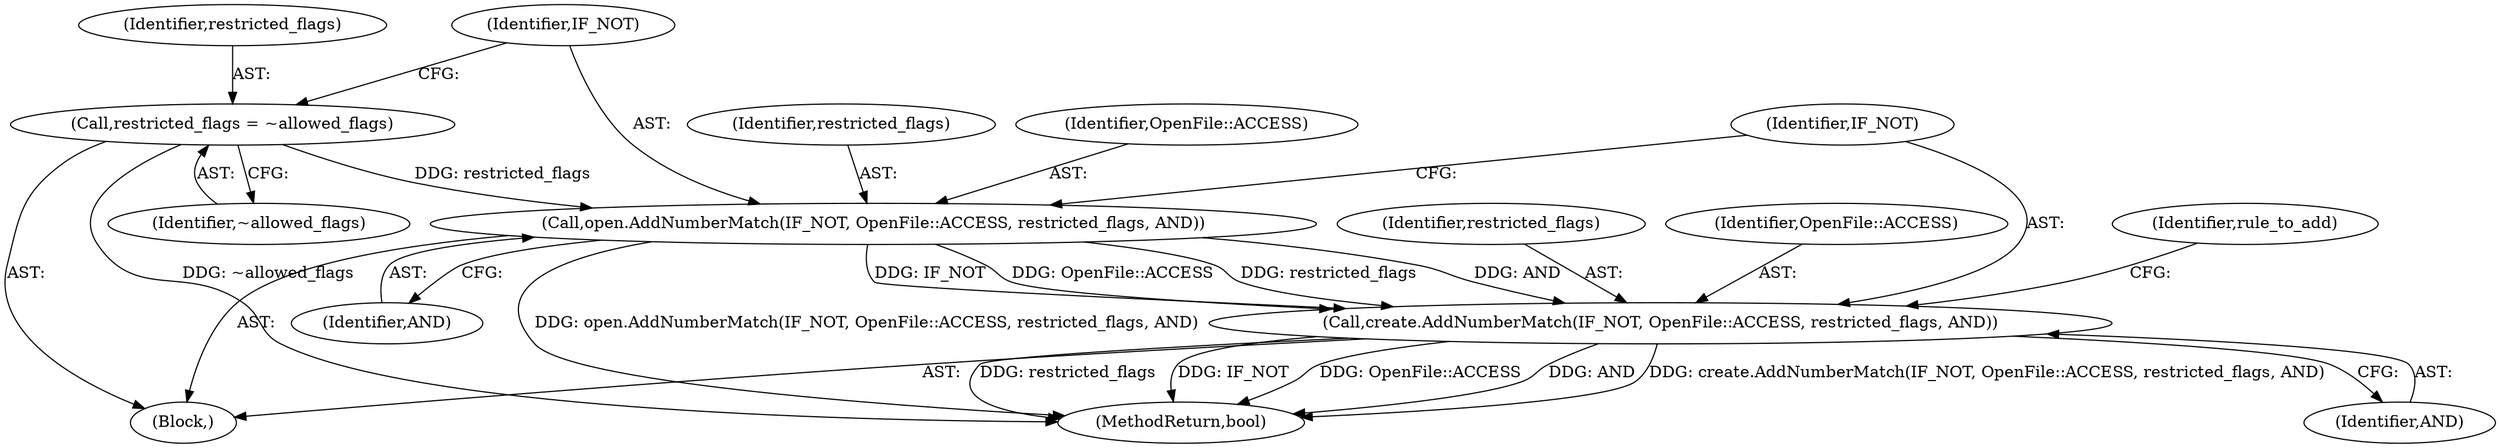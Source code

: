 digraph "0_Chrome_4f1f3d0f03c79ddaace56f067cf28a27f9466b7d_1@API" {
"1000214" [label="(Call,open.AddNumberMatch(IF_NOT, OpenFile::ACCESS, restricted_flags, AND))"];
"1000211" [label="(Call,restricted_flags = ~allowed_flags)"];
"1000219" [label="(Call,create.AddNumberMatch(IF_NOT, OpenFile::ACCESS, restricted_flags, AND))"];
"1000214" [label="(Call,open.AddNumberMatch(IF_NOT, OpenFile::ACCESS, restricted_flags, AND))"];
"1000219" [label="(Call,create.AddNumberMatch(IF_NOT, OpenFile::ACCESS, restricted_flags, AND))"];
"1000218" [label="(Identifier,AND)"];
"1000349" [label="(MethodReturn,bool)"];
"1000220" [label="(Identifier,IF_NOT)"];
"1000225" [label="(Identifier,rule_to_add)"];
"1000217" [label="(Identifier,restricted_flags)"];
"1000212" [label="(Identifier,restricted_flags)"];
"1000213" [label="(Identifier,~allowed_flags)"];
"1000215" [label="(Identifier,IF_NOT)"];
"1000211" [label="(Call,restricted_flags = ~allowed_flags)"];
"1000222" [label="(Identifier,restricted_flags)"];
"1000221" [label="(Identifier,OpenFile::ACCESS)"];
"1000191" [label="(Block,)"];
"1000216" [label="(Identifier,OpenFile::ACCESS)"];
"1000223" [label="(Identifier,AND)"];
"1000214" -> "1000191"  [label="AST: "];
"1000214" -> "1000218"  [label="CFG: "];
"1000215" -> "1000214"  [label="AST: "];
"1000216" -> "1000214"  [label="AST: "];
"1000217" -> "1000214"  [label="AST: "];
"1000218" -> "1000214"  [label="AST: "];
"1000220" -> "1000214"  [label="CFG: "];
"1000214" -> "1000349"  [label="DDG: open.AddNumberMatch(IF_NOT, OpenFile::ACCESS, restricted_flags, AND)"];
"1000211" -> "1000214"  [label="DDG: restricted_flags"];
"1000214" -> "1000219"  [label="DDG: IF_NOT"];
"1000214" -> "1000219"  [label="DDG: OpenFile::ACCESS"];
"1000214" -> "1000219"  [label="DDG: restricted_flags"];
"1000214" -> "1000219"  [label="DDG: AND"];
"1000211" -> "1000191"  [label="AST: "];
"1000211" -> "1000213"  [label="CFG: "];
"1000212" -> "1000211"  [label="AST: "];
"1000213" -> "1000211"  [label="AST: "];
"1000215" -> "1000211"  [label="CFG: "];
"1000211" -> "1000349"  [label="DDG: ~allowed_flags"];
"1000219" -> "1000191"  [label="AST: "];
"1000219" -> "1000223"  [label="CFG: "];
"1000220" -> "1000219"  [label="AST: "];
"1000221" -> "1000219"  [label="AST: "];
"1000222" -> "1000219"  [label="AST: "];
"1000223" -> "1000219"  [label="AST: "];
"1000225" -> "1000219"  [label="CFG: "];
"1000219" -> "1000349"  [label="DDG: OpenFile::ACCESS"];
"1000219" -> "1000349"  [label="DDG: AND"];
"1000219" -> "1000349"  [label="DDG: create.AddNumberMatch(IF_NOT, OpenFile::ACCESS, restricted_flags, AND)"];
"1000219" -> "1000349"  [label="DDG: restricted_flags"];
"1000219" -> "1000349"  [label="DDG: IF_NOT"];
}
